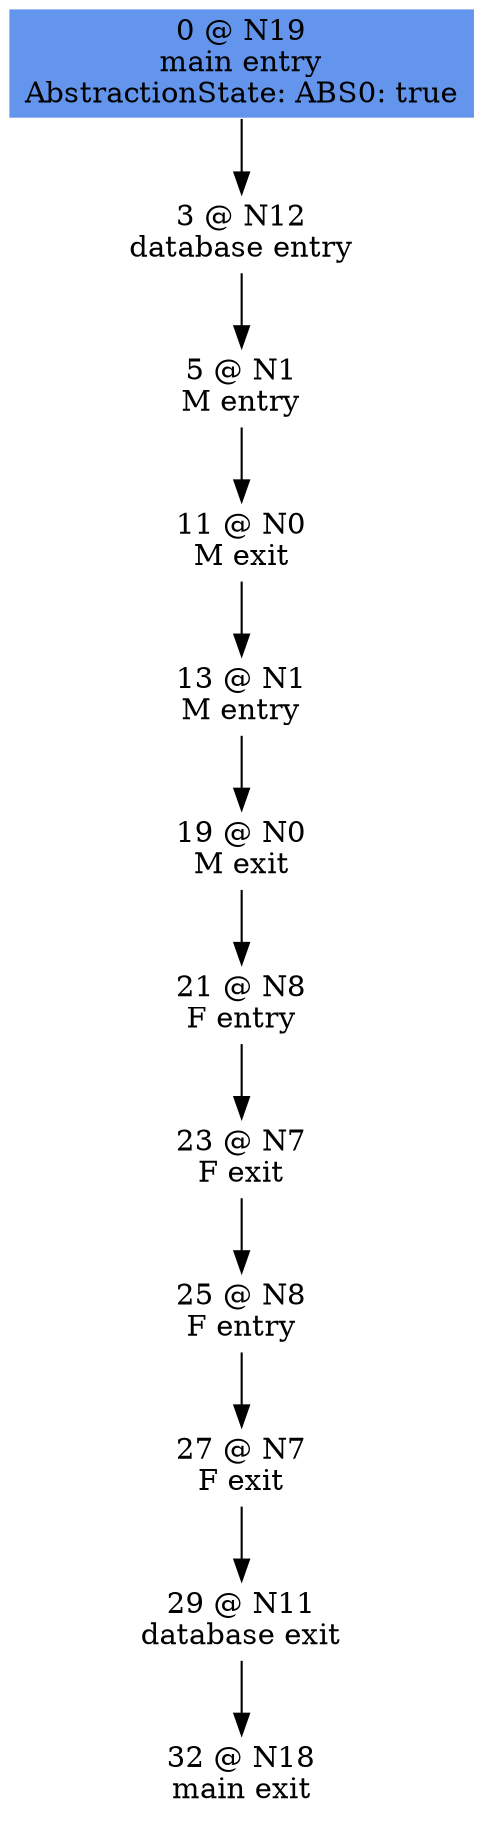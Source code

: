 digraph ARG {
node [style="filled" shape="box" color="white"]
0 [fillcolor="cornflowerblue" label="0 @ N19\nmain entry\nAbstractionState: ABS0: true" id="0"]
3 [label="3 @ N12\ndatabase entry\n" id="3"]
5 [label="5 @ N1\nM entry\n" id="5"]
11 [label="11 @ N0\nM exit\n" id="11"]
13 [label="13 @ N1\nM entry\n" id="13"]
19 [label="19 @ N0\nM exit\n" id="19"]
21 [label="21 @ N8\nF entry\n" id="21"]
23 [label="23 @ N7\nF exit\n" id="23"]
25 [label="25 @ N8\nF entry\n" id="25"]
27 [label="27 @ N7\nF exit\n" id="27"]
29 [label="29 @ N11\ndatabase exit\n" id="29"]
32 [label="32 @ N18\nmain exit\n" id="32"]
0 -> 3 []
3 -> 5 []
5 -> 11 []
11 -> 13 []
13 -> 19 []
19 -> 21 []
21 -> 23 []
23 -> 25 []
25 -> 27 []
27 -> 29 []
29 -> 32 []
}
